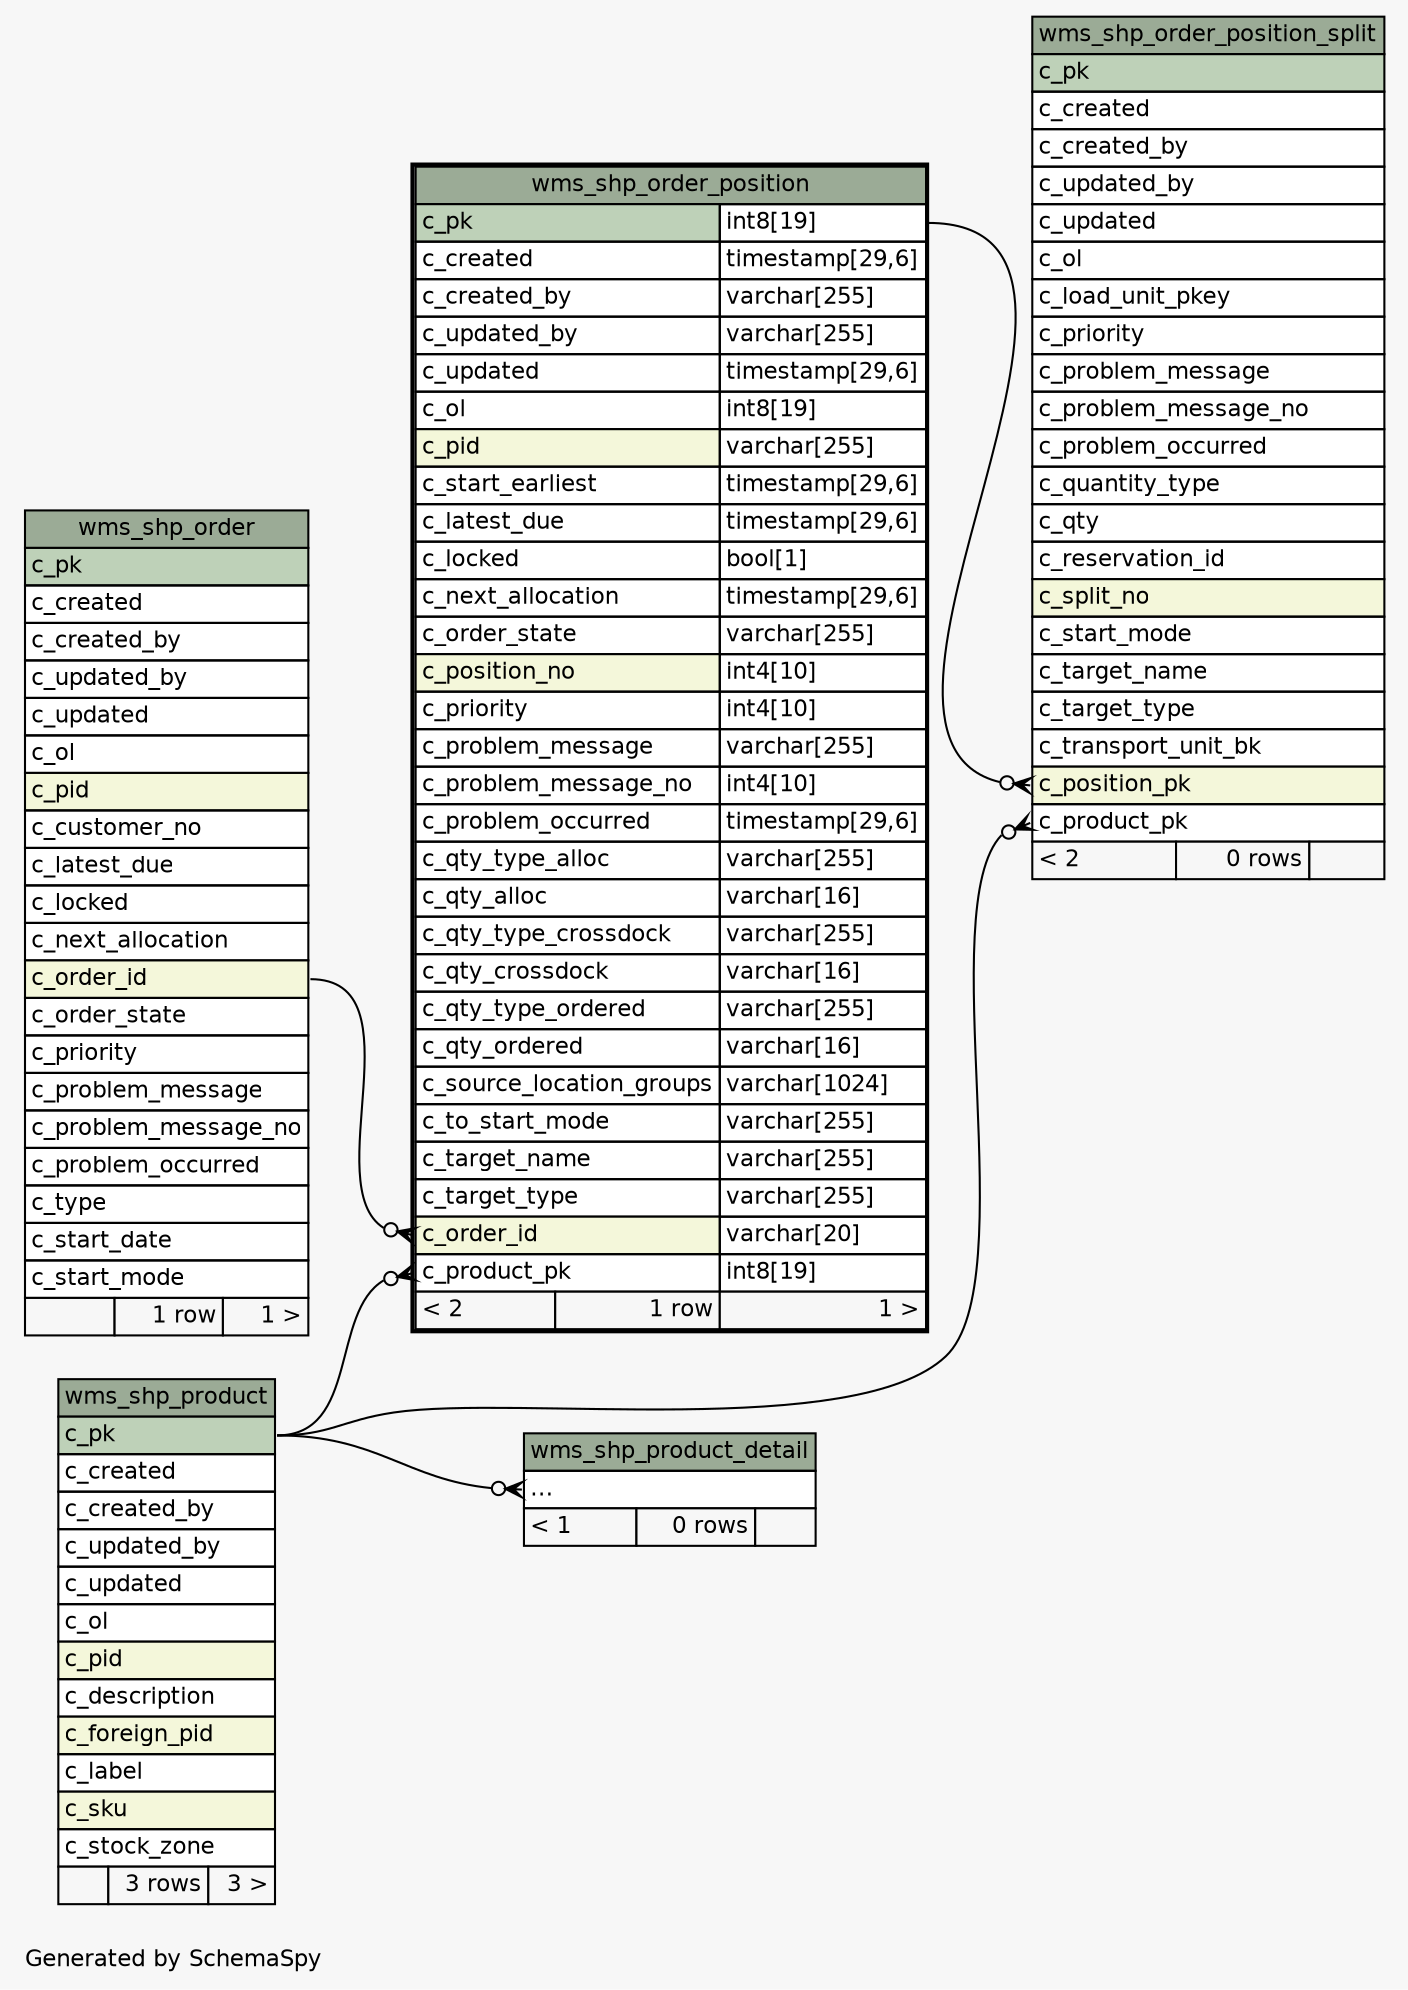 // dot 7.1.0 on Mac OS X 14.1.1
// SchemaSpy rev Unknown
digraph "twoDegreesRelationshipsDiagram" {
  graph [
    rankdir="RL"
    bgcolor="#f7f7f7"
    label="\nGenerated by SchemaSpy"
    labeljust="l"
    nodesep="0.18"
    ranksep="0.46"
    fontname="Helvetica"
    fontsize="11"
  ];
  node [
    fontname="Helvetica"
    fontsize="11"
    shape="plaintext"
  ];
  edge [
    arrowsize="0.8"
  ];
  "wms_shp_order_position":"c_order_id":w -> "wms_shp_order":"c_order_id":e [arrowhead=none dir=back arrowtail=crowodot];
  "wms_shp_order_position":"c_product_pk":w -> "wms_shp_product":"c_pk":e [arrowhead=none dir=back arrowtail=crowodot];
  "wms_shp_order_position_split":"c_position_pk":w -> "wms_shp_order_position":"c_pk.type":e [arrowhead=none dir=back arrowtail=crowodot];
  "wms_shp_order_position_split":"c_product_pk":w -> "wms_shp_product":"c_pk":e [arrowhead=none dir=back arrowtail=crowodot];
  "wms_shp_product_detail":"elipses":w -> "wms_shp_product":"c_pk":e [arrowhead=none dir=back arrowtail=crowodot];
  "wms_shp_order" [
    label=<
    <TABLE BORDER="0" CELLBORDER="1" CELLSPACING="0" BGCOLOR="#ffffff">
      <TR><TD COLSPAN="3" BGCOLOR="#9bab96" ALIGN="CENTER">wms_shp_order</TD></TR>
      <TR><TD PORT="c_pk" COLSPAN="3" BGCOLOR="#bed1b8" ALIGN="LEFT">c_pk</TD></TR>
      <TR><TD PORT="c_created" COLSPAN="3" ALIGN="LEFT">c_created</TD></TR>
      <TR><TD PORT="c_created_by" COLSPAN="3" ALIGN="LEFT">c_created_by</TD></TR>
      <TR><TD PORT="c_updated_by" COLSPAN="3" ALIGN="LEFT">c_updated_by</TD></TR>
      <TR><TD PORT="c_updated" COLSPAN="3" ALIGN="LEFT">c_updated</TD></TR>
      <TR><TD PORT="c_ol" COLSPAN="3" ALIGN="LEFT">c_ol</TD></TR>
      <TR><TD PORT="c_pid" COLSPAN="3" BGCOLOR="#f4f7da" ALIGN="LEFT">c_pid</TD></TR>
      <TR><TD PORT="c_customer_no" COLSPAN="3" ALIGN="LEFT">c_customer_no</TD></TR>
      <TR><TD PORT="c_latest_due" COLSPAN="3" ALIGN="LEFT">c_latest_due</TD></TR>
      <TR><TD PORT="c_locked" COLSPAN="3" ALIGN="LEFT">c_locked</TD></TR>
      <TR><TD PORT="c_next_allocation" COLSPAN="3" ALIGN="LEFT">c_next_allocation</TD></TR>
      <TR><TD PORT="c_order_id" COLSPAN="3" BGCOLOR="#f4f7da" ALIGN="LEFT">c_order_id</TD></TR>
      <TR><TD PORT="c_order_state" COLSPAN="3" ALIGN="LEFT">c_order_state</TD></TR>
      <TR><TD PORT="c_priority" COLSPAN="3" ALIGN="LEFT">c_priority</TD></TR>
      <TR><TD PORT="c_problem_message" COLSPAN="3" ALIGN="LEFT">c_problem_message</TD></TR>
      <TR><TD PORT="c_problem_message_no" COLSPAN="3" ALIGN="LEFT">c_problem_message_no</TD></TR>
      <TR><TD PORT="c_problem_occurred" COLSPAN="3" ALIGN="LEFT">c_problem_occurred</TD></TR>
      <TR><TD PORT="c_type" COLSPAN="3" ALIGN="LEFT">c_type</TD></TR>
      <TR><TD PORT="c_start_date" COLSPAN="3" ALIGN="LEFT">c_start_date</TD></TR>
      <TR><TD PORT="c_start_mode" COLSPAN="3" ALIGN="LEFT">c_start_mode</TD></TR>
      <TR><TD ALIGN="LEFT" BGCOLOR="#f7f7f7">  </TD><TD ALIGN="RIGHT" BGCOLOR="#f7f7f7">1 row</TD><TD ALIGN="RIGHT" BGCOLOR="#f7f7f7">1 &gt;</TD></TR>
    </TABLE>>
    URL="wms_shp_order.html"
    tooltip="wms_shp_order"
  ];
  "wms_shp_order_position" [
    label=<
    <TABLE BORDER="2" CELLBORDER="1" CELLSPACING="0" BGCOLOR="#ffffff">
      <TR><TD COLSPAN="3" BGCOLOR="#9bab96" ALIGN="CENTER">wms_shp_order_position</TD></TR>
      <TR><TD PORT="c_pk" COLSPAN="2" BGCOLOR="#bed1b8" ALIGN="LEFT">c_pk</TD><TD PORT="c_pk.type" ALIGN="LEFT">int8[19]</TD></TR>
      <TR><TD PORT="c_created" COLSPAN="2" ALIGN="LEFT">c_created</TD><TD PORT="c_created.type" ALIGN="LEFT">timestamp[29,6]</TD></TR>
      <TR><TD PORT="c_created_by" COLSPAN="2" ALIGN="LEFT">c_created_by</TD><TD PORT="c_created_by.type" ALIGN="LEFT">varchar[255]</TD></TR>
      <TR><TD PORT="c_updated_by" COLSPAN="2" ALIGN="LEFT">c_updated_by</TD><TD PORT="c_updated_by.type" ALIGN="LEFT">varchar[255]</TD></TR>
      <TR><TD PORT="c_updated" COLSPAN="2" ALIGN="LEFT">c_updated</TD><TD PORT="c_updated.type" ALIGN="LEFT">timestamp[29,6]</TD></TR>
      <TR><TD PORT="c_ol" COLSPAN="2" ALIGN="LEFT">c_ol</TD><TD PORT="c_ol.type" ALIGN="LEFT">int8[19]</TD></TR>
      <TR><TD PORT="c_pid" COLSPAN="2" BGCOLOR="#f4f7da" ALIGN="LEFT">c_pid</TD><TD PORT="c_pid.type" ALIGN="LEFT">varchar[255]</TD></TR>
      <TR><TD PORT="c_start_earliest" COLSPAN="2" ALIGN="LEFT">c_start_earliest</TD><TD PORT="c_start_earliest.type" ALIGN="LEFT">timestamp[29,6]</TD></TR>
      <TR><TD PORT="c_latest_due" COLSPAN="2" ALIGN="LEFT">c_latest_due</TD><TD PORT="c_latest_due.type" ALIGN="LEFT">timestamp[29,6]</TD></TR>
      <TR><TD PORT="c_locked" COLSPAN="2" ALIGN="LEFT">c_locked</TD><TD PORT="c_locked.type" ALIGN="LEFT">bool[1]</TD></TR>
      <TR><TD PORT="c_next_allocation" COLSPAN="2" ALIGN="LEFT">c_next_allocation</TD><TD PORT="c_next_allocation.type" ALIGN="LEFT">timestamp[29,6]</TD></TR>
      <TR><TD PORT="c_order_state" COLSPAN="2" ALIGN="LEFT">c_order_state</TD><TD PORT="c_order_state.type" ALIGN="LEFT">varchar[255]</TD></TR>
      <TR><TD PORT="c_position_no" COLSPAN="2" BGCOLOR="#f4f7da" ALIGN="LEFT">c_position_no</TD><TD PORT="c_position_no.type" ALIGN="LEFT">int4[10]</TD></TR>
      <TR><TD PORT="c_priority" COLSPAN="2" ALIGN="LEFT">c_priority</TD><TD PORT="c_priority.type" ALIGN="LEFT">int4[10]</TD></TR>
      <TR><TD PORT="c_problem_message" COLSPAN="2" ALIGN="LEFT">c_problem_message</TD><TD PORT="c_problem_message.type" ALIGN="LEFT">varchar[255]</TD></TR>
      <TR><TD PORT="c_problem_message_no" COLSPAN="2" ALIGN="LEFT">c_problem_message_no</TD><TD PORT="c_problem_message_no.type" ALIGN="LEFT">int4[10]</TD></TR>
      <TR><TD PORT="c_problem_occurred" COLSPAN="2" ALIGN="LEFT">c_problem_occurred</TD><TD PORT="c_problem_occurred.type" ALIGN="LEFT">timestamp[29,6]</TD></TR>
      <TR><TD PORT="c_qty_type_alloc" COLSPAN="2" ALIGN="LEFT">c_qty_type_alloc</TD><TD PORT="c_qty_type_alloc.type" ALIGN="LEFT">varchar[255]</TD></TR>
      <TR><TD PORT="c_qty_alloc" COLSPAN="2" ALIGN="LEFT">c_qty_alloc</TD><TD PORT="c_qty_alloc.type" ALIGN="LEFT">varchar[16]</TD></TR>
      <TR><TD PORT="c_qty_type_crossdock" COLSPAN="2" ALIGN="LEFT">c_qty_type_crossdock</TD><TD PORT="c_qty_type_crossdock.type" ALIGN="LEFT">varchar[255]</TD></TR>
      <TR><TD PORT="c_qty_crossdock" COLSPAN="2" ALIGN="LEFT">c_qty_crossdock</TD><TD PORT="c_qty_crossdock.type" ALIGN="LEFT">varchar[16]</TD></TR>
      <TR><TD PORT="c_qty_type_ordered" COLSPAN="2" ALIGN="LEFT">c_qty_type_ordered</TD><TD PORT="c_qty_type_ordered.type" ALIGN="LEFT">varchar[255]</TD></TR>
      <TR><TD PORT="c_qty_ordered" COLSPAN="2" ALIGN="LEFT">c_qty_ordered</TD><TD PORT="c_qty_ordered.type" ALIGN="LEFT">varchar[16]</TD></TR>
      <TR><TD PORT="c_source_location_groups" COLSPAN="2" ALIGN="LEFT">c_source_location_groups</TD><TD PORT="c_source_location_groups.type" ALIGN="LEFT">varchar[1024]</TD></TR>
      <TR><TD PORT="c_to_start_mode" COLSPAN="2" ALIGN="LEFT">c_to_start_mode</TD><TD PORT="c_to_start_mode.type" ALIGN="LEFT">varchar[255]</TD></TR>
      <TR><TD PORT="c_target_name" COLSPAN="2" ALIGN="LEFT">c_target_name</TD><TD PORT="c_target_name.type" ALIGN="LEFT">varchar[255]</TD></TR>
      <TR><TD PORT="c_target_type" COLSPAN="2" ALIGN="LEFT">c_target_type</TD><TD PORT="c_target_type.type" ALIGN="LEFT">varchar[255]</TD></TR>
      <TR><TD PORT="c_order_id" COLSPAN="2" BGCOLOR="#f4f7da" ALIGN="LEFT">c_order_id</TD><TD PORT="c_order_id.type" ALIGN="LEFT">varchar[20]</TD></TR>
      <TR><TD PORT="c_product_pk" COLSPAN="2" ALIGN="LEFT">c_product_pk</TD><TD PORT="c_product_pk.type" ALIGN="LEFT">int8[19]</TD></TR>
      <TR><TD ALIGN="LEFT" BGCOLOR="#f7f7f7">&lt; 2</TD><TD ALIGN="RIGHT" BGCOLOR="#f7f7f7">1 row</TD><TD ALIGN="RIGHT" BGCOLOR="#f7f7f7">1 &gt;</TD></TR>
    </TABLE>>
    URL="wms_shp_order_position.html"
    tooltip="wms_shp_order_position"
  ];
  "wms_shp_order_position_split" [
    label=<
    <TABLE BORDER="0" CELLBORDER="1" CELLSPACING="0" BGCOLOR="#ffffff">
      <TR><TD COLSPAN="3" BGCOLOR="#9bab96" ALIGN="CENTER">wms_shp_order_position_split</TD></TR>
      <TR><TD PORT="c_pk" COLSPAN="3" BGCOLOR="#bed1b8" ALIGN="LEFT">c_pk</TD></TR>
      <TR><TD PORT="c_created" COLSPAN="3" ALIGN="LEFT">c_created</TD></TR>
      <TR><TD PORT="c_created_by" COLSPAN="3" ALIGN="LEFT">c_created_by</TD></TR>
      <TR><TD PORT="c_updated_by" COLSPAN="3" ALIGN="LEFT">c_updated_by</TD></TR>
      <TR><TD PORT="c_updated" COLSPAN="3" ALIGN="LEFT">c_updated</TD></TR>
      <TR><TD PORT="c_ol" COLSPAN="3" ALIGN="LEFT">c_ol</TD></TR>
      <TR><TD PORT="c_load_unit_pkey" COLSPAN="3" ALIGN="LEFT">c_load_unit_pkey</TD></TR>
      <TR><TD PORT="c_priority" COLSPAN="3" ALIGN="LEFT">c_priority</TD></TR>
      <TR><TD PORT="c_problem_message" COLSPAN="3" ALIGN="LEFT">c_problem_message</TD></TR>
      <TR><TD PORT="c_problem_message_no" COLSPAN="3" ALIGN="LEFT">c_problem_message_no</TD></TR>
      <TR><TD PORT="c_problem_occurred" COLSPAN="3" ALIGN="LEFT">c_problem_occurred</TD></TR>
      <TR><TD PORT="c_quantity_type" COLSPAN="3" ALIGN="LEFT">c_quantity_type</TD></TR>
      <TR><TD PORT="c_qty" COLSPAN="3" ALIGN="LEFT">c_qty</TD></TR>
      <TR><TD PORT="c_reservation_id" COLSPAN="3" ALIGN="LEFT">c_reservation_id</TD></TR>
      <TR><TD PORT="c_split_no" COLSPAN="3" BGCOLOR="#f4f7da" ALIGN="LEFT">c_split_no</TD></TR>
      <TR><TD PORT="c_start_mode" COLSPAN="3" ALIGN="LEFT">c_start_mode</TD></TR>
      <TR><TD PORT="c_target_name" COLSPAN="3" ALIGN="LEFT">c_target_name</TD></TR>
      <TR><TD PORT="c_target_type" COLSPAN="3" ALIGN="LEFT">c_target_type</TD></TR>
      <TR><TD PORT="c_transport_unit_bk" COLSPAN="3" ALIGN="LEFT">c_transport_unit_bk</TD></TR>
      <TR><TD PORT="c_position_pk" COLSPAN="3" BGCOLOR="#f4f7da" ALIGN="LEFT">c_position_pk</TD></TR>
      <TR><TD PORT="c_product_pk" COLSPAN="3" ALIGN="LEFT">c_product_pk</TD></TR>
      <TR><TD ALIGN="LEFT" BGCOLOR="#f7f7f7">&lt; 2</TD><TD ALIGN="RIGHT" BGCOLOR="#f7f7f7">0 rows</TD><TD ALIGN="RIGHT" BGCOLOR="#f7f7f7">  </TD></TR>
    </TABLE>>
    URL="wms_shp_order_position_split.html"
    tooltip="wms_shp_order_position_split"
  ];
  "wms_shp_product" [
    label=<
    <TABLE BORDER="0" CELLBORDER="1" CELLSPACING="0" BGCOLOR="#ffffff">
      <TR><TD COLSPAN="3" BGCOLOR="#9bab96" ALIGN="CENTER">wms_shp_product</TD></TR>
      <TR><TD PORT="c_pk" COLSPAN="3" BGCOLOR="#bed1b8" ALIGN="LEFT">c_pk</TD></TR>
      <TR><TD PORT="c_created" COLSPAN="3" ALIGN="LEFT">c_created</TD></TR>
      <TR><TD PORT="c_created_by" COLSPAN="3" ALIGN="LEFT">c_created_by</TD></TR>
      <TR><TD PORT="c_updated_by" COLSPAN="3" ALIGN="LEFT">c_updated_by</TD></TR>
      <TR><TD PORT="c_updated" COLSPAN="3" ALIGN="LEFT">c_updated</TD></TR>
      <TR><TD PORT="c_ol" COLSPAN="3" ALIGN="LEFT">c_ol</TD></TR>
      <TR><TD PORT="c_pid" COLSPAN="3" BGCOLOR="#f4f7da" ALIGN="LEFT">c_pid</TD></TR>
      <TR><TD PORT="c_description" COLSPAN="3" ALIGN="LEFT">c_description</TD></TR>
      <TR><TD PORT="c_foreign_pid" COLSPAN="3" BGCOLOR="#f4f7da" ALIGN="LEFT">c_foreign_pid</TD></TR>
      <TR><TD PORT="c_label" COLSPAN="3" ALIGN="LEFT">c_label</TD></TR>
      <TR><TD PORT="c_sku" COLSPAN="3" BGCOLOR="#f4f7da" ALIGN="LEFT">c_sku</TD></TR>
      <TR><TD PORT="c_stock_zone" COLSPAN="3" ALIGN="LEFT">c_stock_zone</TD></TR>
      <TR><TD ALIGN="LEFT" BGCOLOR="#f7f7f7">  </TD><TD ALIGN="RIGHT" BGCOLOR="#f7f7f7">3 rows</TD><TD ALIGN="RIGHT" BGCOLOR="#f7f7f7">3 &gt;</TD></TR>
    </TABLE>>
    URL="wms_shp_product.html"
    tooltip="wms_shp_product"
  ];
  "wms_shp_product_detail" [
    label=<
    <TABLE BORDER="0" CELLBORDER="1" CELLSPACING="0" BGCOLOR="#ffffff">
      <TR><TD COLSPAN="3" BGCOLOR="#9bab96" ALIGN="CENTER">wms_shp_product_detail</TD></TR>
      <TR><TD PORT="elipses" COLSPAN="3" ALIGN="LEFT">...</TD></TR>
      <TR><TD ALIGN="LEFT" BGCOLOR="#f7f7f7">&lt; 1</TD><TD ALIGN="RIGHT" BGCOLOR="#f7f7f7">0 rows</TD><TD ALIGN="RIGHT" BGCOLOR="#f7f7f7">  </TD></TR>
    </TABLE>>
    URL="wms_shp_product_detail.html"
    tooltip="wms_shp_product_detail"
  ];
}
